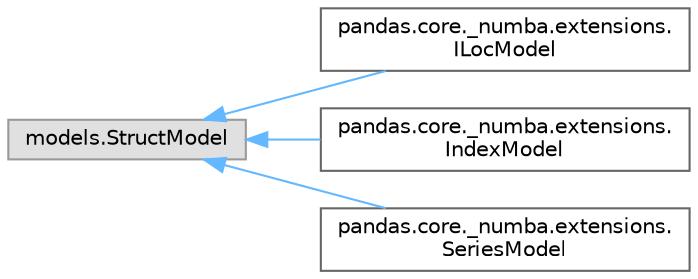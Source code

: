 digraph "Graphical Class Hierarchy"
{
 // LATEX_PDF_SIZE
  bgcolor="transparent";
  edge [fontname=Helvetica,fontsize=10,labelfontname=Helvetica,labelfontsize=10];
  node [fontname=Helvetica,fontsize=10,shape=box,height=0.2,width=0.4];
  rankdir="LR";
  Node0 [id="Node000000",label="models.StructModel",height=0.2,width=0.4,color="grey60", fillcolor="#E0E0E0", style="filled",tooltip=" "];
  Node0 -> Node1 [id="edge3996_Node000000_Node000001",dir="back",color="steelblue1",style="solid",tooltip=" "];
  Node1 [id="Node000001",label="pandas.core._numba.extensions.\lILocModel",height=0.2,width=0.4,color="grey40", fillcolor="white", style="filled",URL="$d3/da7/classpandas_1_1core_1_1__numba_1_1extensions_1_1ILocModel.html",tooltip=" "];
  Node0 -> Node2 [id="edge3997_Node000000_Node000002",dir="back",color="steelblue1",style="solid",tooltip=" "];
  Node2 [id="Node000002",label="pandas.core._numba.extensions.\lIndexModel",height=0.2,width=0.4,color="grey40", fillcolor="white", style="filled",URL="$d6/d63/classpandas_1_1core_1_1__numba_1_1extensions_1_1IndexModel.html",tooltip=" "];
  Node0 -> Node3 [id="edge3998_Node000000_Node000003",dir="back",color="steelblue1",style="solid",tooltip=" "];
  Node3 [id="Node000003",label="pandas.core._numba.extensions.\lSeriesModel",height=0.2,width=0.4,color="grey40", fillcolor="white", style="filled",URL="$d3/d8f/classpandas_1_1core_1_1__numba_1_1extensions_1_1SeriesModel.html",tooltip=" "];
}
